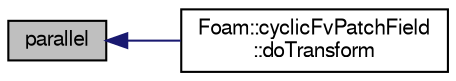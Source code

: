 digraph "parallel"
{
  bgcolor="transparent";
  edge [fontname="FreeSans",fontsize="10",labelfontname="FreeSans",labelfontsize="10"];
  node [fontname="FreeSans",fontsize="10",shape=record];
  rankdir="LR";
  Node253 [label="parallel",height=0.2,width=0.4,color="black", fillcolor="grey75", style="filled", fontcolor="black"];
  Node253 -> Node254 [dir="back",color="midnightblue",fontsize="10",style="solid",fontname="FreeSans"];
  Node254 [label="Foam::cyclicFvPatchField\l::doTransform",height=0.2,width=0.4,color="black",URL="$a22006.html#a1a72fff645a76007304a293091997e6d",tooltip="Does the patch field perform the transformation. "];
}
